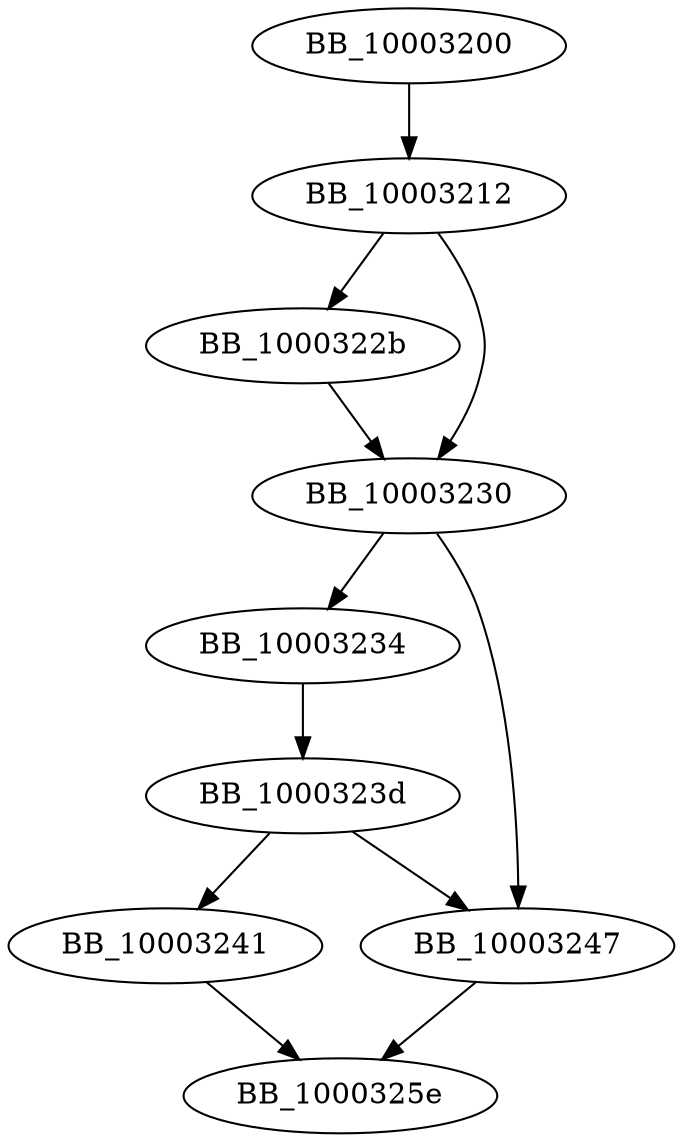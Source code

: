 DiGraph sub_10003200{
BB_10003200->BB_10003212
BB_10003212->BB_1000322b
BB_10003212->BB_10003230
BB_1000322b->BB_10003230
BB_10003230->BB_10003234
BB_10003230->BB_10003247
BB_10003234->BB_1000323d
BB_1000323d->BB_10003241
BB_1000323d->BB_10003247
BB_10003241->BB_1000325e
BB_10003247->BB_1000325e
}
